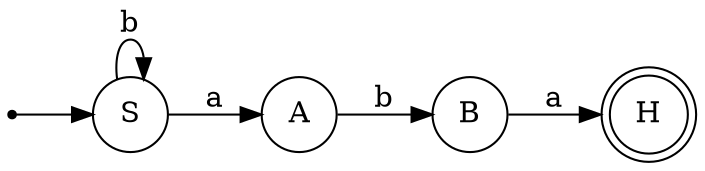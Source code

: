 digraph RightLinear_Expected {
  rankdir=LR;
  start [shape=point];
  node [shape=doublecircle]; H;
  node [shape=circle];
  start -> S;
  S -> A [label="a"];
  S -> S [label="b"];
  A -> B [label="b"];
  B -> H [label="a"];
}